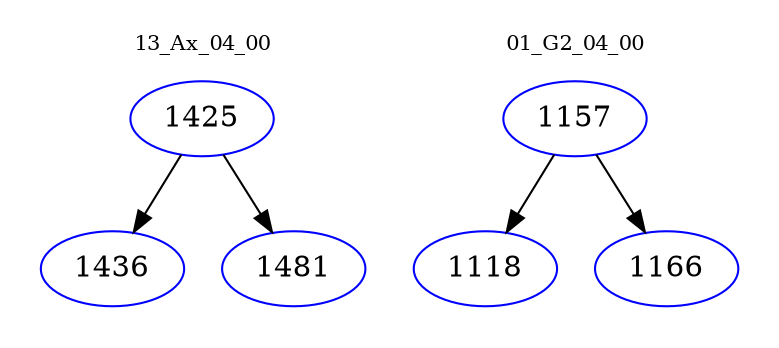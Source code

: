 digraph{
subgraph cluster_0 {
color = white
label = "13_Ax_04_00";
fontsize=10;
T0_1425 [label="1425", color="blue"]
T0_1425 -> T0_1436 [color="black"]
T0_1436 [label="1436", color="blue"]
T0_1425 -> T0_1481 [color="black"]
T0_1481 [label="1481", color="blue"]
}
subgraph cluster_1 {
color = white
label = "01_G2_04_00";
fontsize=10;
T1_1157 [label="1157", color="blue"]
T1_1157 -> T1_1118 [color="black"]
T1_1118 [label="1118", color="blue"]
T1_1157 -> T1_1166 [color="black"]
T1_1166 [label="1166", color="blue"]
}
}
